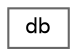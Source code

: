 digraph "Graphical Class Hierarchy"
{
 // LATEX_PDF_SIZE
  bgcolor="transparent";
  edge [fontname=Helvetica,fontsize=10,labelfontname=Helvetica,labelfontsize=10];
  node [fontname=Helvetica,fontsize=10,shape=box,height=0.2,width=0.4];
  rankdir="LR";
  Node0 [id="Node000000",label="db",height=0.2,width=0.4,color="grey40", fillcolor="white", style="filled",URL="$classdb.html",tooltip="Provides static methods for data persistence operations."];
}
